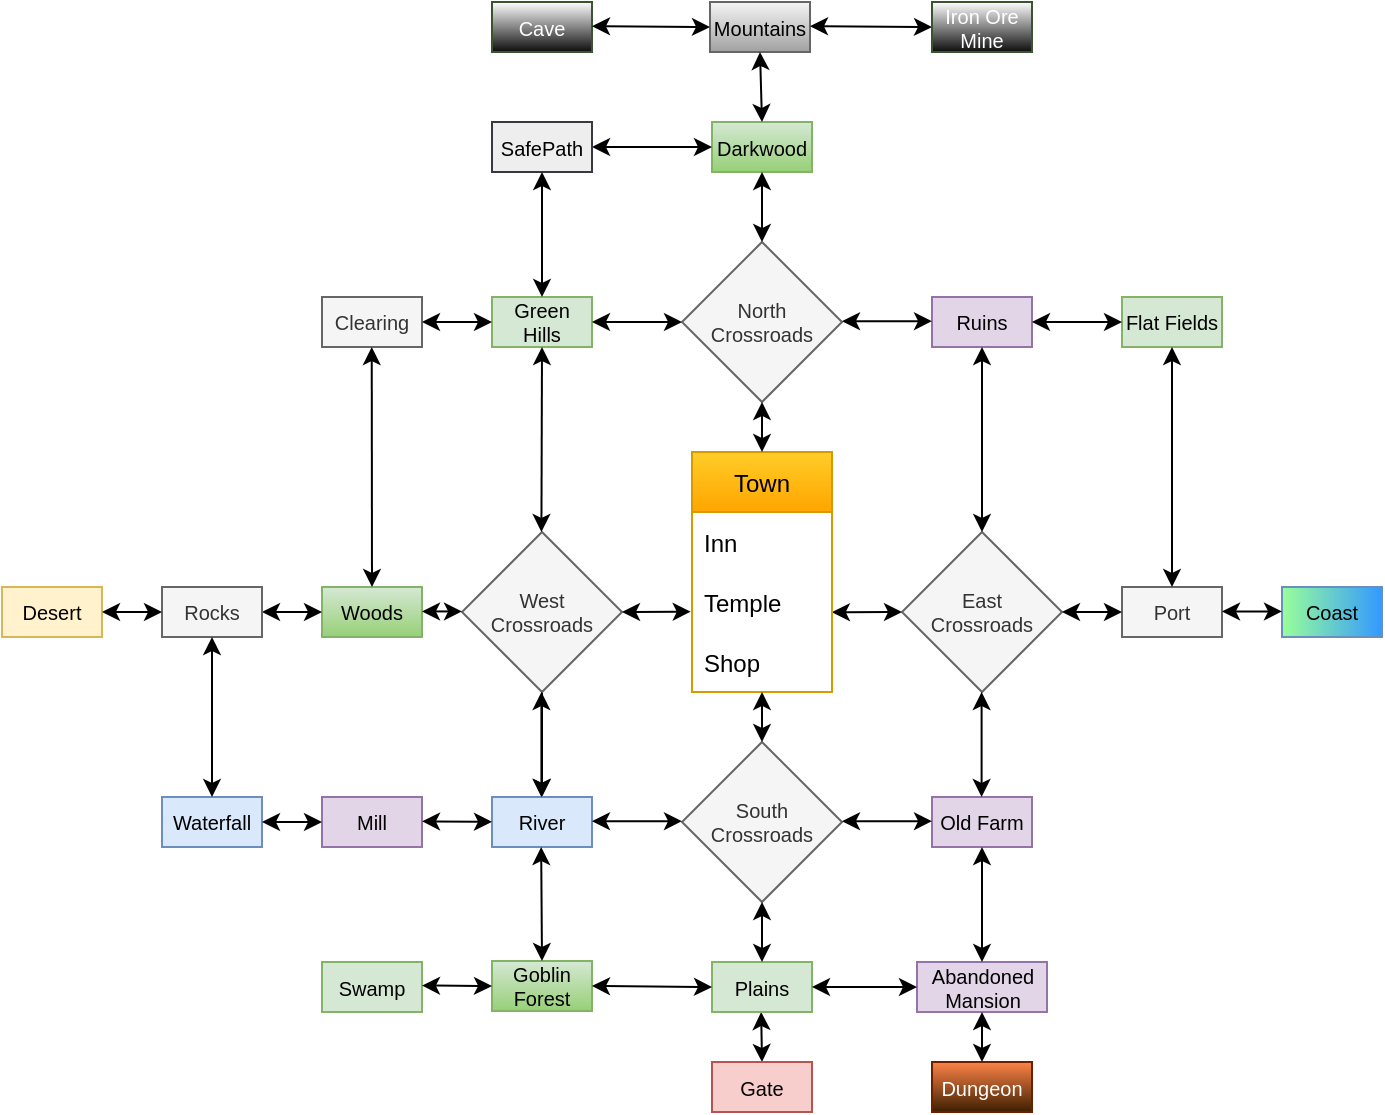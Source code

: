 <mxfile version="16.4.0" type="device"><diagram id="3e_ZeyB_WsexRNAXNc2T" name="Strona-1"><mxGraphModel dx="923" dy="771" grid="1" gridSize="10" guides="1" tooltips="1" connect="1" arrows="1" fold="1" page="1" pageScale="1" pageWidth="827" pageHeight="1169" math="0" shadow="0"><root><mxCell id="0"/><mxCell id="1" parent="0"/><mxCell id="8W7O9c99MwGOj7qPyFs_-2" value="North Crossroads" style="rhombus;whiteSpace=wrap;html=1;fillColor=#f5f5f5;strokeColor=#666666;fontColor=#333333;fontSize=10;" parent="1" vertex="1"><mxGeometry x="400" y="200" width="80" height="80" as="geometry"/></mxCell><mxCell id="8W7O9c99MwGOj7qPyFs_-3" value="South Crossroads" style="rhombus;whiteSpace=wrap;html=1;fillColor=#f5f5f5;fontColor=#333333;strokeColor=#666666;fontSize=10;" parent="1" vertex="1"><mxGeometry x="400" y="450" width="80" height="80" as="geometry"/></mxCell><mxCell id="8W7O9c99MwGOj7qPyFs_-4" value="East&lt;br&gt;Crossroads" style="rhombus;whiteSpace=wrap;html=1;fillColor=#f5f5f5;fontColor=#333333;strokeColor=#666666;fontSize=10;" parent="1" vertex="1"><mxGeometry x="510" y="345" width="80" height="80" as="geometry"/></mxCell><mxCell id="IO5RFfVwfSLMiQx77XnW-21" value="" style="edgeStyle=orthogonalEdgeStyle;rounded=0;orthogonalLoop=1;jettySize=auto;html=1;" parent="1" source="8W7O9c99MwGOj7qPyFs_-5" target="8W7O9c99MwGOj7qPyFs_-14" edge="1"><mxGeometry relative="1" as="geometry"/></mxCell><mxCell id="8W7O9c99MwGOj7qPyFs_-5" value="West &lt;br&gt;Crossroads" style="rhombus;whiteSpace=wrap;html=1;fillColor=#f5f5f5;fontColor=#333333;strokeColor=#666666;fontSize=10;" parent="1" vertex="1"><mxGeometry x="290" y="345" width="80" height="80" as="geometry"/></mxCell><mxCell id="8W7O9c99MwGOj7qPyFs_-9" value="" style="endArrow=classic;startArrow=classic;html=1;rounded=0;entryX=0;entryY=0.5;entryDx=0;entryDy=0;fontSize=10;exitX=0.999;exitY=0.67;exitDx=0;exitDy=0;exitPerimeter=0;" parent="1" source="IO5RFfVwfSLMiQx77XnW-53" target="8W7O9c99MwGOj7qPyFs_-4" edge="1"><mxGeometry width="50" height="50" relative="1" as="geometry"><mxPoint x="480" y="385" as="sourcePoint"/><mxPoint x="460" y="340" as="targetPoint"/></mxGeometry></mxCell><mxCell id="8W7O9c99MwGOj7qPyFs_-10" value="" style="endArrow=classic;startArrow=classic;html=1;rounded=0;entryX=1;entryY=0.5;entryDx=0;entryDy=0;fontSize=10;exitX=-0.009;exitY=0.661;exitDx=0;exitDy=0;exitPerimeter=0;" parent="1" source="IO5RFfVwfSLMiQx77XnW-53" target="8W7O9c99MwGOj7qPyFs_-5" edge="1"><mxGeometry width="50" height="50" relative="1" as="geometry"><mxPoint x="400" y="385" as="sourcePoint"/><mxPoint x="470" y="350" as="targetPoint"/></mxGeometry></mxCell><mxCell id="8W7O9c99MwGOj7qPyFs_-11" value="Woods" style="rounded=0;whiteSpace=wrap;html=1;fontSize=10;fillColor=#d5e8d4;strokeColor=#82b366;gradientColor=#97d077;" parent="1" vertex="1"><mxGeometry x="220" y="372.5" width="50" height="25" as="geometry"/></mxCell><mxCell id="8W7O9c99MwGOj7qPyFs_-13" value="Green Hills" style="rounded=0;whiteSpace=wrap;html=1;fontSize=10;fillColor=#d5e8d4;strokeColor=#82b366;" parent="1" vertex="1"><mxGeometry x="305" y="227.5" width="50" height="25" as="geometry"/></mxCell><mxCell id="8W7O9c99MwGOj7qPyFs_-14" value="River" style="rounded=0;whiteSpace=wrap;html=1;fontSize=10;fillColor=#dae8fc;strokeColor=#6c8ebf;" parent="1" vertex="1"><mxGeometry x="305" y="477.5" width="50" height="25" as="geometry"/></mxCell><mxCell id="8W7O9c99MwGOj7qPyFs_-15" value="Flat Fields" style="rounded=0;whiteSpace=wrap;html=1;fillColor=#d5e8d4;strokeColor=#82b366;fontSize=10;" parent="1" vertex="1"><mxGeometry x="620" y="227.5" width="50" height="25" as="geometry"/></mxCell><mxCell id="8W7O9c99MwGOj7qPyFs_-16" value="Ruins" style="rounded=0;whiteSpace=wrap;html=1;fontSize=10;fillColor=#e1d5e7;strokeColor=#9673a6;" parent="1" vertex="1"><mxGeometry x="525" y="227.5" width="50" height="25" as="geometry"/></mxCell><mxCell id="8W7O9c99MwGOj7qPyFs_-17" value="Old Farm" style="rounded=0;whiteSpace=wrap;html=1;fontSize=10;fillColor=#e1d5e7;strokeColor=#9673a6;" parent="1" vertex="1"><mxGeometry x="525" y="477.5" width="50" height="25" as="geometry"/></mxCell><mxCell id="8W7O9c99MwGOj7qPyFs_-18" value="Darkwood" style="rounded=0;whiteSpace=wrap;html=1;fontSize=10;fillColor=#d5e8d4;gradientColor=#97d077;strokeColor=#82b366;" parent="1" vertex="1"><mxGeometry x="415" y="140" width="50" height="25" as="geometry"/></mxCell><mxCell id="8W7O9c99MwGOj7qPyFs_-20" value="Coast" style="rounded=0;whiteSpace=wrap;html=1;fontSize=10;fillColor=#3399FF;strokeColor=#6c8ebf;gradientColor=#99FF99;gradientDirection=west;" parent="1" vertex="1"><mxGeometry x="700" y="372.5" width="50" height="25" as="geometry"/></mxCell><mxCell id="8W7O9c99MwGOj7qPyFs_-21" value="Desert" style="rounded=0;whiteSpace=wrap;html=1;fontSize=10;fillColor=#fff2cc;strokeColor=#d6b656;" parent="1" vertex="1"><mxGeometry x="60" y="372.5" width="50" height="25" as="geometry"/></mxCell><mxCell id="IO5RFfVwfSLMiQx77XnW-3" value="" style="endArrow=classic;startArrow=classic;html=1;rounded=0;exitX=0.5;exitY=0;exitDx=0;exitDy=0;entryX=0.5;entryY=1;entryDx=0;entryDy=0;" parent="1" source="8W7O9c99MwGOj7qPyFs_-4" target="8W7O9c99MwGOj7qPyFs_-16" edge="1"><mxGeometry width="50" height="50" relative="1" as="geometry"><mxPoint x="520" y="340" as="sourcePoint"/><mxPoint x="570" y="290" as="targetPoint"/></mxGeometry></mxCell><mxCell id="IO5RFfVwfSLMiQx77XnW-4" value="" style="endArrow=classic;startArrow=classic;html=1;rounded=0;exitX=0.5;exitY=0;exitDx=0;exitDy=0;entryX=0.5;entryY=1;entryDx=0;entryDy=0;" parent="1" edge="1"><mxGeometry width="50" height="50" relative="1" as="geometry"><mxPoint x="549.8" y="477.5" as="sourcePoint"/><mxPoint x="549.8" y="425" as="targetPoint"/></mxGeometry></mxCell><mxCell id="IO5RFfVwfSLMiQx77XnW-5" value="" style="endArrow=classic;startArrow=classic;html=1;rounded=0;exitX=0.5;exitY=0;exitDx=0;exitDy=0;entryX=0.5;entryY=1;entryDx=0;entryDy=0;" parent="1" source="8W7O9c99MwGOj7qPyFs_-2" target="8W7O9c99MwGOj7qPyFs_-18" edge="1"><mxGeometry width="50" height="50" relative="1" as="geometry"><mxPoint x="570" y="325" as="sourcePoint"/><mxPoint x="570" y="272.5" as="targetPoint"/></mxGeometry></mxCell><mxCell id="IO5RFfVwfSLMiQx77XnW-6" value="" style="endArrow=classic;startArrow=classic;html=1;rounded=0;exitX=0.5;exitY=0;exitDx=0;exitDy=0;" parent="1" source="IO5RFfVwfSLMiQx77XnW-34" edge="1"><mxGeometry width="50" height="50" relative="1" as="geometry"><mxPoint x="439.58" y="615" as="sourcePoint"/><mxPoint x="439.58" y="585" as="targetPoint"/></mxGeometry></mxCell><mxCell id="IO5RFfVwfSLMiQx77XnW-7" value="" style="endArrow=classic;startArrow=classic;html=1;rounded=0;exitX=0.5;exitY=0;exitDx=0;exitDy=0;entryX=0.5;entryY=1;entryDx=0;entryDy=0;" parent="1" target="8W7O9c99MwGOj7qPyFs_-13" edge="1"><mxGeometry width="50" height="50" relative="1" as="geometry"><mxPoint x="329.71" y="345" as="sourcePoint"/><mxPoint x="329.71" y="292.5" as="targetPoint"/></mxGeometry></mxCell><mxCell id="IO5RFfVwfSLMiQx77XnW-8" value="" style="endArrow=classic;startArrow=classic;html=1;rounded=0;exitX=0.5;exitY=0;exitDx=0;exitDy=0;entryX=0.5;entryY=1;entryDx=0;entryDy=0;" parent="1" edge="1"><mxGeometry width="50" height="50" relative="1" as="geometry"><mxPoint x="329.71" y="477.5" as="sourcePoint"/><mxPoint x="329.71" y="425" as="targetPoint"/></mxGeometry></mxCell><mxCell id="IO5RFfVwfSLMiQx77XnW-9" value="" style="endArrow=classic;startArrow=classic;html=1;rounded=0;entryX=1;entryY=0.5;entryDx=0;entryDy=0;exitX=0;exitY=0.5;exitDx=0;exitDy=0;fontSize=10;" parent="1" edge="1"><mxGeometry width="50" height="50" relative="1" as="geometry"><mxPoint x="290" y="384.71" as="sourcePoint"/><mxPoint x="270" y="384.71" as="targetPoint"/></mxGeometry></mxCell><mxCell id="IO5RFfVwfSLMiQx77XnW-10" value="" style="endArrow=classic;startArrow=classic;html=1;rounded=0;entryX=0;entryY=0.5;entryDx=0;entryDy=0;fontSize=10;" parent="1" target="8W7O9c99MwGOj7qPyFs_-11" edge="1"><mxGeometry width="50" height="50" relative="1" as="geometry"><mxPoint x="190" y="385" as="sourcePoint"/><mxPoint x="280" y="394.71" as="targetPoint"/></mxGeometry></mxCell><mxCell id="IO5RFfVwfSLMiQx77XnW-11" value="" style="endArrow=classic;startArrow=classic;html=1;rounded=0;exitX=1;exitY=0.5;exitDx=0;exitDy=0;entryX=0;entryY=0.5;entryDx=0;entryDy=0;" parent="1" source="8W7O9c99MwGOj7qPyFs_-13" target="8W7O9c99MwGOj7qPyFs_-2" edge="1"><mxGeometry width="50" height="50" relative="1" as="geometry"><mxPoint x="339.71" y="315" as="sourcePoint"/><mxPoint x="339.71" y="262.5" as="targetPoint"/></mxGeometry></mxCell><mxCell id="IO5RFfVwfSLMiQx77XnW-13" value="" style="endArrow=classic;startArrow=classic;html=1;rounded=0;exitX=1;exitY=0.5;exitDx=0;exitDy=0;entryX=0;entryY=0.5;entryDx=0;entryDy=0;" parent="1" edge="1"><mxGeometry width="50" height="50" relative="1" as="geometry"><mxPoint x="480" y="239.58" as="sourcePoint"/><mxPoint x="525" y="239.58" as="targetPoint"/></mxGeometry></mxCell><mxCell id="IO5RFfVwfSLMiQx77XnW-14" value="" style="endArrow=classic;startArrow=classic;html=1;rounded=0;exitX=1;exitY=0.5;exitDx=0;exitDy=0;entryX=0;entryY=0.5;entryDx=0;entryDy=0;" parent="1" edge="1"><mxGeometry width="50" height="50" relative="1" as="geometry"><mxPoint x="355" y="489.58" as="sourcePoint"/><mxPoint x="400" y="489.58" as="targetPoint"/></mxGeometry></mxCell><mxCell id="IO5RFfVwfSLMiQx77XnW-15" value="" style="endArrow=classic;startArrow=classic;html=1;rounded=0;exitX=1;exitY=0.5;exitDx=0;exitDy=0;entryX=0;entryY=0.5;entryDx=0;entryDy=0;" parent="1" edge="1"><mxGeometry width="50" height="50" relative="1" as="geometry"><mxPoint x="480" y="489.58" as="sourcePoint"/><mxPoint x="525" y="489.58" as="targetPoint"/></mxGeometry></mxCell><mxCell id="IO5RFfVwfSLMiQx77XnW-16" value="Mountains" style="rounded=0;whiteSpace=wrap;html=1;fontSize=10;fillColor=#f5f5f5;gradientColor=#A1A1A1;strokeColor=#666666;" parent="1" vertex="1"><mxGeometry x="414" y="80" width="50" height="25" as="geometry"/></mxCell><mxCell id="IO5RFfVwfSLMiQx77XnW-17" value="Rocks" style="rounded=0;whiteSpace=wrap;html=1;fontSize=10;fillColor=#f5f5f5;strokeColor=#666666;fontColor=#333333;" parent="1" vertex="1"><mxGeometry x="140" y="372.5" width="50" height="25" as="geometry"/></mxCell><mxCell id="IO5RFfVwfSLMiQx77XnW-18" value="" style="endArrow=classic;startArrow=classic;html=1;rounded=0;fontSize=10;exitX=1;exitY=0.5;exitDx=0;exitDy=0;" parent="1" source="8W7O9c99MwGOj7qPyFs_-21" edge="1"><mxGeometry width="50" height="50" relative="1" as="geometry"><mxPoint x="200" y="395" as="sourcePoint"/><mxPoint x="140" y="385" as="targetPoint"/></mxGeometry></mxCell><mxCell id="IO5RFfVwfSLMiQx77XnW-19" value="Goblin Forest" style="rounded=0;whiteSpace=wrap;html=1;fontSize=10;fillColor=#d5e8d4;strokeColor=#82b366;gradientColor=#97d077;" parent="1" vertex="1"><mxGeometry x="305" y="559.5" width="50" height="25" as="geometry"/></mxCell><mxCell id="IO5RFfVwfSLMiQx77XnW-20" value="Swamp" style="rounded=0;whiteSpace=wrap;html=1;fontSize=10;fillColor=#d5e8d4;strokeColor=#82b366;" parent="1" vertex="1"><mxGeometry x="220" y="560" width="50" height="25" as="geometry"/></mxCell><mxCell id="IO5RFfVwfSLMiQx77XnW-22" value="" style="endArrow=classic;startArrow=classic;html=1;rounded=0;exitX=0.5;exitY=0;exitDx=0;exitDy=0;entryX=0.5;entryY=1;entryDx=0;entryDy=0;" parent="1" source="IO5RFfVwfSLMiQx77XnW-19" edge="1"><mxGeometry width="50" height="50" relative="1" as="geometry"><mxPoint x="329.58" y="555" as="sourcePoint"/><mxPoint x="329.58" y="502.5" as="targetPoint"/></mxGeometry></mxCell><mxCell id="IO5RFfVwfSLMiQx77XnW-23" value="" style="endArrow=classic;startArrow=classic;html=1;rounded=0;exitX=1;exitY=0.5;exitDx=0;exitDy=0;entryX=0;entryY=0.5;entryDx=0;entryDy=0;" parent="1" target="IO5RFfVwfSLMiQx77XnW-19" edge="1"><mxGeometry width="50" height="50" relative="1" as="geometry"><mxPoint x="270" y="571.76" as="sourcePoint"/><mxPoint x="300" y="572" as="targetPoint"/></mxGeometry></mxCell><mxCell id="IO5RFfVwfSLMiQx77XnW-25" value="Plains" style="rounded=0;whiteSpace=wrap;html=1;fontSize=10;fillColor=#d5e8d4;strokeColor=#82b366;" parent="1" vertex="1"><mxGeometry x="415" y="560" width="50" height="25" as="geometry"/></mxCell><mxCell id="IO5RFfVwfSLMiQx77XnW-26" value="Mill" style="rounded=0;whiteSpace=wrap;html=1;fontSize=10;fillColor=#e1d5e7;strokeColor=#9673a6;" parent="1" vertex="1"><mxGeometry x="220" y="477.5" width="50" height="25" as="geometry"/></mxCell><mxCell id="IO5RFfVwfSLMiQx77XnW-27" value="" style="endArrow=classic;startArrow=classic;html=1;rounded=0;exitX=1;exitY=0.5;exitDx=0;exitDy=0;entryX=0;entryY=0.5;entryDx=0;entryDy=0;" parent="1" edge="1"><mxGeometry width="50" height="50" relative="1" as="geometry"><mxPoint x="270" y="489.66" as="sourcePoint"/><mxPoint x="305" y="489.9" as="targetPoint"/></mxGeometry></mxCell><mxCell id="IO5RFfVwfSLMiQx77XnW-28" value="Cave" style="rounded=0;whiteSpace=wrap;html=1;fontSize=10;fillColor=#FFFFFF;fontColor=#ffffff;strokeColor=#3A5431;gradientColor=#0D0D0D;" parent="1" vertex="1"><mxGeometry x="305" y="80" width="50" height="25" as="geometry"/></mxCell><mxCell id="IO5RFfVwfSLMiQx77XnW-29" value="" style="endArrow=classic;startArrow=classic;html=1;rounded=0;exitX=1;exitY=0.5;exitDx=0;exitDy=0;entryX=0;entryY=0.5;entryDx=0;entryDy=0;" parent="1" target="IO5RFfVwfSLMiQx77XnW-16" edge="1"><mxGeometry width="50" height="50" relative="1" as="geometry"><mxPoint x="355" y="92.08" as="sourcePoint"/><mxPoint x="400" y="92.08" as="targetPoint"/></mxGeometry></mxCell><mxCell id="IO5RFfVwfSLMiQx77XnW-30" value="" style="endArrow=classic;startArrow=classic;html=1;rounded=0;exitX=0.5;exitY=0;exitDx=0;exitDy=0;entryX=0.5;entryY=1;entryDx=0;entryDy=0;" parent="1" source="8W7O9c99MwGOj7qPyFs_-18" target="IO5RFfVwfSLMiQx77XnW-16" edge="1"><mxGeometry width="50" height="50" relative="1" as="geometry"><mxPoint x="450" y="210" as="sourcePoint"/><mxPoint x="450" y="175" as="targetPoint"/></mxGeometry></mxCell><mxCell id="IO5RFfVwfSLMiQx77XnW-32" value="" style="endArrow=classic;startArrow=classic;html=1;rounded=0;exitX=1;exitY=0.5;exitDx=0;exitDy=0;entryX=0;entryY=0.5;entryDx=0;entryDy=0;" parent="1" edge="1"><mxGeometry width="50" height="50" relative="1" as="geometry"><mxPoint x="464" y="92.08" as="sourcePoint"/><mxPoint x="525" y="92.5" as="targetPoint"/></mxGeometry></mxCell><mxCell id="IO5RFfVwfSLMiQx77XnW-33" value="" style="endArrow=classic;startArrow=classic;html=1;rounded=0;entryX=0;entryY=0.5;entryDx=0;entryDy=0;exitX=1;exitY=0.5;exitDx=0;exitDy=0;" parent="1" source="IO5RFfVwfSLMiQx77XnW-19" target="IO5RFfVwfSLMiQx77XnW-25" edge="1"><mxGeometry width="50" height="50" relative="1" as="geometry"><mxPoint x="340" y="610" as="sourcePoint"/><mxPoint x="390" y="560" as="targetPoint"/></mxGeometry></mxCell><mxCell id="IO5RFfVwfSLMiQx77XnW-34" value="Gate" style="rounded=0;whiteSpace=wrap;html=1;fontSize=10;fillColor=#f8cecc;strokeColor=#b85450;" parent="1" vertex="1"><mxGeometry x="415" y="610" width="50" height="25" as="geometry"/></mxCell><mxCell id="IO5RFfVwfSLMiQx77XnW-35" value="" style="endArrow=classic;startArrow=classic;html=1;rounded=0;entryX=0.5;entryY=1;entryDx=0;entryDy=0;exitX=0.5;exitY=0;exitDx=0;exitDy=0;" parent="1" source="IO5RFfVwfSLMiQx77XnW-25" target="8W7O9c99MwGOj7qPyFs_-3" edge="1"><mxGeometry width="50" height="50" relative="1" as="geometry"><mxPoint x="450" y="570" as="sourcePoint"/><mxPoint x="450" y="540" as="targetPoint"/></mxGeometry></mxCell><mxCell id="IO5RFfVwfSLMiQx77XnW-36" value="Abandoned Mansion" style="rounded=0;whiteSpace=wrap;html=1;fontSize=10;fillColor=#e1d5e7;strokeColor=#9673a6;" parent="1" vertex="1"><mxGeometry x="517.5" y="560" width="65" height="25" as="geometry"/></mxCell><mxCell id="IO5RFfVwfSLMiQx77XnW-37" value="" style="endArrow=classic;startArrow=classic;html=1;rounded=0;entryX=0;entryY=0.5;entryDx=0;entryDy=0;exitX=1;exitY=0.5;exitDx=0;exitDy=0;" parent="1" source="IO5RFfVwfSLMiQx77XnW-25" target="IO5RFfVwfSLMiQx77XnW-36" edge="1"><mxGeometry width="50" height="50" relative="1" as="geometry"><mxPoint x="470" y="610" as="sourcePoint"/><mxPoint x="520" y="560" as="targetPoint"/></mxGeometry></mxCell><mxCell id="IO5RFfVwfSLMiQx77XnW-38" value="" style="endArrow=classic;startArrow=classic;html=1;rounded=0;exitX=0.5;exitY=0;exitDx=0;exitDy=0;entryX=0.5;entryY=1;entryDx=0;entryDy=0;" parent="1" source="IO5RFfVwfSLMiQx77XnW-36" target="8W7O9c99MwGOj7qPyFs_-17" edge="1"><mxGeometry width="50" height="50" relative="1" as="geometry"><mxPoint x="559.8" y="487.5" as="sourcePoint"/><mxPoint x="559.8" y="435" as="targetPoint"/></mxGeometry></mxCell><mxCell id="IO5RFfVwfSLMiQx77XnW-39" value="Dungeon" style="rounded=0;whiteSpace=wrap;html=1;fontSize=10;fillColor=#FF8348;strokeColor=#6D1F00;fontColor=#ffffff;gradientColor=#3D1F00;" parent="1" vertex="1"><mxGeometry x="525" y="610" width="50" height="25" as="geometry"/></mxCell><mxCell id="IO5RFfVwfSLMiQx77XnW-40" value="" style="endArrow=classic;startArrow=classic;html=1;rounded=0;entryX=0.5;entryY=1;entryDx=0;entryDy=0;exitX=0.5;exitY=0;exitDx=0;exitDy=0;" parent="1" source="IO5RFfVwfSLMiQx77XnW-39" target="IO5RFfVwfSLMiQx77XnW-36" edge="1"><mxGeometry width="50" height="50" relative="1" as="geometry"><mxPoint x="450" y="570" as="sourcePoint"/><mxPoint x="450" y="540" as="targetPoint"/></mxGeometry></mxCell><mxCell id="IO5RFfVwfSLMiQx77XnW-43" value="" style="endArrow=classic;startArrow=classic;html=1;rounded=0;entryX=0;entryY=0.5;entryDx=0;entryDy=0;exitX=1;exitY=0.5;exitDx=0;exitDy=0;" parent="1" source="IO5RFfVwfSLMiQx77XnW-67" target="8W7O9c99MwGOj7qPyFs_-18" edge="1"><mxGeometry width="50" height="50" relative="1" as="geometry"><mxPoint x="380" y="300" as="sourcePoint"/><mxPoint x="430" y="250" as="targetPoint"/><Array as="points"/></mxGeometry></mxCell><mxCell id="IO5RFfVwfSLMiQx77XnW-51" value="Town" style="swimlane;fontStyle=0;childLayout=stackLayout;horizontal=1;startSize=30;horizontalStack=0;resizeParent=1;resizeParentMax=0;resizeLast=0;collapsible=1;marginBottom=0;fillColor=#ffcd28;gradientColor=#ffa500;strokeColor=#d79b00;" parent="1" vertex="1"><mxGeometry x="405" y="305" width="70" height="120" as="geometry"><mxRectangle x="355" y="320" width="60" height="30" as="alternateBounds"/></mxGeometry></mxCell><mxCell id="IO5RFfVwfSLMiQx77XnW-52" value="Inn" style="text;strokeColor=none;fillColor=none;align=left;verticalAlign=middle;spacingLeft=4;spacingRight=4;overflow=hidden;points=[[0,0.5],[1,0.5]];portConstraint=eastwest;rotatable=0;" parent="IO5RFfVwfSLMiQx77XnW-51" vertex="1"><mxGeometry y="30" width="70" height="30" as="geometry"/></mxCell><mxCell id="IO5RFfVwfSLMiQx77XnW-53" value="Temple" style="text;strokeColor=none;fillColor=none;align=left;verticalAlign=middle;spacingLeft=4;spacingRight=4;overflow=hidden;points=[[0,0.5],[1,0.5]];portConstraint=eastwest;rotatable=0;" parent="IO5RFfVwfSLMiQx77XnW-51" vertex="1"><mxGeometry y="60" width="70" height="30" as="geometry"/></mxCell><mxCell id="IO5RFfVwfSLMiQx77XnW-54" value="Shop" style="text;strokeColor=none;fillColor=none;align=left;verticalAlign=middle;spacingLeft=4;spacingRight=4;overflow=hidden;points=[[0,0.5],[1,0.5]];portConstraint=eastwest;rotatable=0;" parent="IO5RFfVwfSLMiQx77XnW-51" vertex="1"><mxGeometry y="90" width="70" height="30" as="geometry"/></mxCell><mxCell id="IO5RFfVwfSLMiQx77XnW-56" value="" style="endArrow=classic;startArrow=classic;html=1;rounded=0;entryX=0.5;entryY=0;entryDx=0;entryDy=0;exitX=0.5;exitY=1;exitDx=0;exitDy=0;" parent="1" source="8W7O9c99MwGOj7qPyFs_-2" target="IO5RFfVwfSLMiQx77XnW-51" edge="1"><mxGeometry width="50" height="50" relative="1" as="geometry"><mxPoint x="410" y="410" as="sourcePoint"/><mxPoint x="460" y="360" as="targetPoint"/></mxGeometry></mxCell><mxCell id="IO5RFfVwfSLMiQx77XnW-57" value="" style="endArrow=classic;startArrow=classic;html=1;rounded=0;entryX=0.5;entryY=0;entryDx=0;entryDy=0;exitX=0.5;exitY=1;exitDx=0;exitDy=0;" parent="1" source="IO5RFfVwfSLMiQx77XnW-51" target="8W7O9c99MwGOj7qPyFs_-3" edge="1"><mxGeometry width="50" height="50" relative="1" as="geometry"><mxPoint x="410" y="410" as="sourcePoint"/><mxPoint x="460" y="360" as="targetPoint"/></mxGeometry></mxCell><mxCell id="IO5RFfVwfSLMiQx77XnW-59" value="Port" style="rounded=0;whiteSpace=wrap;html=1;fillColor=#f5f5f5;strokeColor=#666666;fontSize=10;fontColor=#333333;" parent="1" vertex="1"><mxGeometry x="620" y="372.5" width="50" height="25" as="geometry"/></mxCell><mxCell id="IO5RFfVwfSLMiQx77XnW-60" value="Waterfall" style="rounded=0;whiteSpace=wrap;html=1;fontSize=10;fillColor=#dae8fc;strokeColor=#6c8ebf;" parent="1" vertex="1"><mxGeometry x="140" y="477.5" width="50" height="25" as="geometry"/></mxCell><mxCell id="IO5RFfVwfSLMiQx77XnW-61" value="" style="endArrow=classic;startArrow=classic;html=1;rounded=0;entryX=0.5;entryY=1;entryDx=0;entryDy=0;exitX=0.5;exitY=0;exitDx=0;exitDy=0;" parent="1" source="IO5RFfVwfSLMiQx77XnW-60" target="IO5RFfVwfSLMiQx77XnW-17" edge="1"><mxGeometry width="50" height="50" relative="1" as="geometry"><mxPoint x="430" y="400" as="sourcePoint"/><mxPoint x="480" y="350" as="targetPoint"/></mxGeometry></mxCell><mxCell id="IO5RFfVwfSLMiQx77XnW-62" value="" style="endArrow=classic;startArrow=classic;html=1;rounded=0;entryX=0;entryY=0.5;entryDx=0;entryDy=0;" parent="1" target="IO5RFfVwfSLMiQx77XnW-26" edge="1"><mxGeometry width="50" height="50" relative="1" as="geometry"><mxPoint x="190" y="490" as="sourcePoint"/><mxPoint x="175" y="407.5" as="targetPoint"/></mxGeometry></mxCell><mxCell id="IO5RFfVwfSLMiQx77XnW-64" value="Clearing" style="rounded=0;whiteSpace=wrap;html=1;fontSize=10;fillColor=#f5f5f5;strokeColor=#666666;fontColor=#333333;" parent="1" vertex="1"><mxGeometry x="220" y="227.5" width="50" height="25" as="geometry"/></mxCell><mxCell id="IO5RFfVwfSLMiQx77XnW-65" value="" style="endArrow=classic;startArrow=classic;html=1;rounded=0;entryX=0;entryY=0.5;entryDx=0;entryDy=0;exitX=1;exitY=0.5;exitDx=0;exitDy=0;" parent="1" source="IO5RFfVwfSLMiQx77XnW-64" target="8W7O9c99MwGOj7qPyFs_-13" edge="1"><mxGeometry width="50" height="50" relative="1" as="geometry"><mxPoint x="430" y="400" as="sourcePoint"/><mxPoint x="480" y="350" as="targetPoint"/></mxGeometry></mxCell><mxCell id="IO5RFfVwfSLMiQx77XnW-66" value="" style="endArrow=classic;startArrow=classic;html=1;rounded=0;entryX=0.5;entryY=1;entryDx=0;entryDy=0;exitX=0.5;exitY=0;exitDx=0;exitDy=0;" parent="1" source="8W7O9c99MwGOj7qPyFs_-11" edge="1"><mxGeometry width="50" height="50" relative="1" as="geometry"><mxPoint x="245" y="370" as="sourcePoint"/><mxPoint x="244.87" y="252.5" as="targetPoint"/></mxGeometry></mxCell><mxCell id="IO5RFfVwfSLMiQx77XnW-67" value="SafePath" style="rounded=0;whiteSpace=wrap;html=1;fontSize=10;fillColor=#eeeeee;strokeColor=#36393d;" parent="1" vertex="1"><mxGeometry x="305" y="140" width="50" height="25" as="geometry"/></mxCell><mxCell id="IO5RFfVwfSLMiQx77XnW-68" value="" style="endArrow=classic;startArrow=classic;html=1;rounded=0;entryX=0.5;entryY=1;entryDx=0;entryDy=0;exitX=0.5;exitY=0;exitDx=0;exitDy=0;" parent="1" source="8W7O9c99MwGOj7qPyFs_-13" target="IO5RFfVwfSLMiQx77XnW-67" edge="1"><mxGeometry width="50" height="50" relative="1" as="geometry"><mxPoint x="310" y="380" as="sourcePoint"/><mxPoint x="360" y="330" as="targetPoint"/></mxGeometry></mxCell><mxCell id="IO5RFfVwfSLMiQx77XnW-69" value="Iron Ore Mine" style="rounded=0;whiteSpace=wrap;html=1;fontSize=10;fillColor=#FFFFFF;fontColor=#ffffff;strokeColor=#3A5431;gradientColor=#0D0D0D;" parent="1" vertex="1"><mxGeometry x="525" y="80" width="50" height="25" as="geometry"/></mxCell><mxCell id="WSmuokVT2XUs1WBXxpC1-4" value="" style="endArrow=classic;startArrow=classic;html=1;rounded=0;entryX=0;entryY=0.5;entryDx=0;entryDy=0;exitX=1;exitY=0.5;exitDx=0;exitDy=0;" edge="1" parent="1" source="8W7O9c99MwGOj7qPyFs_-16" target="8W7O9c99MwGOj7qPyFs_-15"><mxGeometry width="50" height="50" relative="1" as="geometry"><mxPoint x="520" y="440" as="sourcePoint"/><mxPoint x="570" y="390" as="targetPoint"/></mxGeometry></mxCell><mxCell id="WSmuokVT2XUs1WBXxpC1-5" value="" style="endArrow=classic;startArrow=classic;html=1;rounded=0;entryX=0.5;entryY=1;entryDx=0;entryDy=0;exitX=0.5;exitY=0;exitDx=0;exitDy=0;" edge="1" parent="1" source="IO5RFfVwfSLMiQx77XnW-59" target="8W7O9c99MwGOj7qPyFs_-15"><mxGeometry width="50" height="50" relative="1" as="geometry"><mxPoint x="635" y="370" as="sourcePoint"/><mxPoint x="570" y="390" as="targetPoint"/></mxGeometry></mxCell><mxCell id="WSmuokVT2XUs1WBXxpC1-6" value="" style="endArrow=classic;startArrow=classic;html=1;rounded=0;entryX=0;entryY=0.5;entryDx=0;entryDy=0;exitX=1;exitY=0.5;exitDx=0;exitDy=0;" edge="1" parent="1" source="8W7O9c99MwGOj7qPyFs_-4" target="IO5RFfVwfSLMiQx77XnW-59"><mxGeometry width="50" height="50" relative="1" as="geometry"><mxPoint x="520" y="440" as="sourcePoint"/><mxPoint x="570" y="390" as="targetPoint"/></mxGeometry></mxCell><mxCell id="WSmuokVT2XUs1WBXxpC1-7" value="" style="endArrow=classic;startArrow=classic;html=1;rounded=0;entryX=0;entryY=0.5;entryDx=0;entryDy=0;exitX=1;exitY=0.5;exitDx=0;exitDy=0;" edge="1" parent="1"><mxGeometry width="50" height="50" relative="1" as="geometry"><mxPoint x="670" y="384.71" as="sourcePoint"/><mxPoint x="700" y="384.71" as="targetPoint"/></mxGeometry></mxCell></root></mxGraphModel></diagram></mxfile>